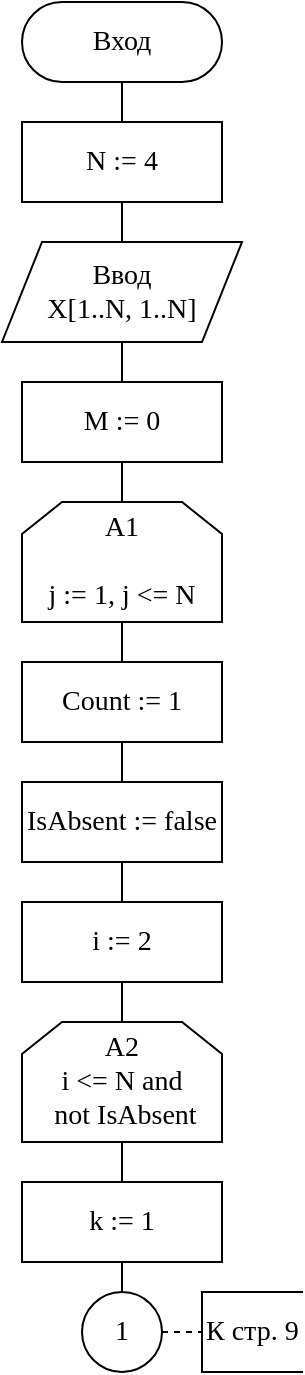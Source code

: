 <mxfile version="15.3.8" type="device" pages="5"><diagram id="9SsrRpcXaUB072jq1m1B" name="Page-1"><mxGraphModel dx="410" dy="237" grid="1" gridSize="10" guides="1" tooltips="1" connect="1" arrows="1" fold="1" page="1" pageScale="1" pageWidth="827" pageHeight="1169" math="0" shadow="0"><root><mxCell id="0"/><mxCell id="1" parent="0"/><mxCell id="AZWrIGFkrOzpW9tkhf2l-1" style="edgeStyle=orthogonalEdgeStyle;rounded=0;orthogonalLoop=1;jettySize=auto;html=1;exitX=0.5;exitY=1;exitDx=0;exitDy=0;entryX=0.5;entryY=0;entryDx=0;entryDy=0;endArrow=none;endFill=0;" parent="1" source="Hjnu74HkHDG336pWVNxj-1" target="fuxZCVzJclkSCPvNgr7O-2" edge="1"><mxGeometry relative="1" as="geometry"/></mxCell><mxCell id="Hjnu74HkHDG336pWVNxj-1" value="Вход" style="rounded=1;whiteSpace=wrap;html=1;arcSize=50;fontFamily=Times New Roman;fontSize=14;" parent="1" vertex="1"><mxGeometry x="200" width="100" height="40" as="geometry"/></mxCell><mxCell id="AZWrIGFkrOzpW9tkhf2l-3" style="edgeStyle=orthogonalEdgeStyle;rounded=0;orthogonalLoop=1;jettySize=auto;html=1;exitX=0.5;exitY=1;exitDx=0;exitDy=0;entryX=0.5;entryY=0;entryDx=0;entryDy=0;endArrow=none;endFill=0;" parent="1" source="Hjnu74HkHDG336pWVNxj-4" target="fuxZCVzJclkSCPvNgr7O-4" edge="1"><mxGeometry relative="1" as="geometry"/></mxCell><mxCell id="Hjnu74HkHDG336pWVNxj-4" value="Ввод&lt;br&gt;X[1..N, 1..N]" style="shape=parallelogram;perimeter=parallelogramPerimeter;whiteSpace=wrap;html=1;fixedSize=1;fontFamily=Times New Roman;fontSize=14;" parent="1" vertex="1"><mxGeometry x="190" y="120" width="120" height="50" as="geometry"/></mxCell><mxCell id="Hjnu74HkHDG336pWVNxj-12" value="1" style="ellipse;whiteSpace=wrap;html=1;aspect=fixed;fontFamily=Times New Roman;fontSize=14;" parent="1" vertex="1"><mxGeometry x="230" y="645" width="40" height="40" as="geometry"/></mxCell><mxCell id="WT_QXXUVc942P5u5t0Lp-2" value="К стр. 9" style="shape=partialRectangle;whiteSpace=wrap;html=1;bottom=1;right=1;left=1;top=0;fillColor=none;routingCenterX=-0.5;fontFamily=Times New Roman;fontSize=14;direction=north;flipH=1;align=left;" parent="1" vertex="1"><mxGeometry x="290" y="645" width="50" height="40" as="geometry"/></mxCell><mxCell id="0yQ07TqcPOfqlMuty0Rt-2" value="" style="endArrow=none;dashed=1;html=1;entryX=0.5;entryY=0;entryDx=0;entryDy=0;exitX=1;exitY=0.5;exitDx=0;exitDy=0;" parent="1" source="Hjnu74HkHDG336pWVNxj-12" target="WT_QXXUVc942P5u5t0Lp-2" edge="1"><mxGeometry width="50" height="50" relative="1" as="geometry"><mxPoint x="220" y="745" as="sourcePoint"/><mxPoint x="270" y="695" as="targetPoint"/></mxGeometry></mxCell><mxCell id="AZWrIGFkrOzpW9tkhf2l-2" style="edgeStyle=orthogonalEdgeStyle;rounded=0;orthogonalLoop=1;jettySize=auto;html=1;exitX=0.5;exitY=1;exitDx=0;exitDy=0;entryX=0.5;entryY=0;entryDx=0;entryDy=0;endArrow=none;endFill=0;" parent="1" source="fuxZCVzJclkSCPvNgr7O-2" target="Hjnu74HkHDG336pWVNxj-4" edge="1"><mxGeometry relative="1" as="geometry"/></mxCell><mxCell id="fuxZCVzJclkSCPvNgr7O-2" value="N := 4" style="rounded=0;whiteSpace=wrap;html=1;fontFamily=Times New Roman;fontSize=14;" parent="1" vertex="1"><mxGeometry x="200" y="60" width="100" height="40" as="geometry"/></mxCell><mxCell id="WIM9bydxw18iFJUf3tuF-3" style="edgeStyle=orthogonalEdgeStyle;rounded=0;orthogonalLoop=1;jettySize=auto;html=1;exitX=0.5;exitY=1;exitDx=0;exitDy=0;entryX=0.5;entryY=0;entryDx=0;entryDy=0;endArrow=none;endFill=0;" parent="1" source="fuxZCVzJclkSCPvNgr7O-4" target="fuxZCVzJclkSCPvNgr7O-5" edge="1"><mxGeometry relative="1" as="geometry"/></mxCell><mxCell id="fuxZCVzJclkSCPvNgr7O-4" value="A1&lt;br&gt;&lt;br&gt;j := 1, j &amp;lt;= N" style="shape=loopLimit;whiteSpace=wrap;html=1;fontFamily=Times New Roman;fontSize=14;" parent="1" vertex="1"><mxGeometry x="200" y="250" width="100" height="60" as="geometry"/></mxCell><mxCell id="WIM9bydxw18iFJUf3tuF-4" style="edgeStyle=orthogonalEdgeStyle;rounded=0;orthogonalLoop=1;jettySize=auto;html=1;exitX=0.5;exitY=1;exitDx=0;exitDy=0;entryX=0.5;entryY=0;entryDx=0;entryDy=0;endArrow=none;endFill=0;" parent="1" source="fuxZCVzJclkSCPvNgr7O-5" target="nw7ez5kJDQuwzeX12UiH-1" edge="1"><mxGeometry relative="1" as="geometry"/></mxCell><mxCell id="fuxZCVzJclkSCPvNgr7O-5" value="Count := 1" style="rounded=0;whiteSpace=wrap;html=1;fontFamily=Times New Roman;fontSize=14;" parent="1" vertex="1"><mxGeometry x="200" y="330" width="100" height="40" as="geometry"/></mxCell><mxCell id="8eZVc-9uq9kSPd85eO5P-3" style="edgeStyle=orthogonalEdgeStyle;rounded=0;orthogonalLoop=1;jettySize=auto;html=1;exitX=0.5;exitY=1;exitDx=0;exitDy=0;entryX=0.5;entryY=0;entryDx=0;entryDy=0;endArrow=none;endFill=0;" parent="1" source="8eZVc-9uq9kSPd85eO5P-1" target="Hjnu74HkHDG336pWVNxj-12" edge="1"><mxGeometry relative="1" as="geometry"/></mxCell><mxCell id="8eZVc-9uq9kSPd85eO5P-1" value="A2&lt;br&gt;i &amp;lt;= N and&lt;br&gt;&amp;nbsp;not IsAbsent" style="shape=loopLimit;whiteSpace=wrap;html=1;fontFamily=Times New Roman;fontSize=14;" parent="1" vertex="1"><mxGeometry x="200" y="510" width="100" height="60" as="geometry"/></mxCell><mxCell id="WIM9bydxw18iFJUf3tuF-5" style="edgeStyle=orthogonalEdgeStyle;rounded=0;orthogonalLoop=1;jettySize=auto;html=1;exitX=0.5;exitY=1;exitDx=0;exitDy=0;entryX=0.5;entryY=0;entryDx=0;entryDy=0;endArrow=none;endFill=0;" parent="1" source="nw7ez5kJDQuwzeX12UiH-1" target="nw7ez5kJDQuwzeX12UiH-2" edge="1"><mxGeometry relative="1" as="geometry"/></mxCell><mxCell id="nw7ez5kJDQuwzeX12UiH-1" value="IsAbsent := false" style="rounded=0;whiteSpace=wrap;html=1;fontFamily=Times New Roman;fontSize=14;" parent="1" vertex="1"><mxGeometry x="200" y="390" width="100" height="40" as="geometry"/></mxCell><mxCell id="WIM9bydxw18iFJUf3tuF-6" style="edgeStyle=orthogonalEdgeStyle;rounded=0;orthogonalLoop=1;jettySize=auto;html=1;exitX=0.5;exitY=1;exitDx=0;exitDy=0;entryX=0.5;entryY=0;entryDx=0;entryDy=0;endArrow=none;endFill=0;" parent="1" source="nw7ez5kJDQuwzeX12UiH-2" target="8eZVc-9uq9kSPd85eO5P-1" edge="1"><mxGeometry relative="1" as="geometry"/></mxCell><mxCell id="nw7ez5kJDQuwzeX12UiH-2" value="i := 2" style="rounded=0;whiteSpace=wrap;html=1;fontFamily=Times New Roman;fontSize=14;" parent="1" vertex="1"><mxGeometry x="200" y="450" width="100" height="40" as="geometry"/></mxCell><mxCell id="Ib51X6zIkB9PtekbpZq0-1" style="edgeStyle=orthogonalEdgeStyle;rounded=0;orthogonalLoop=1;jettySize=auto;html=1;exitX=0.5;exitY=1;exitDx=0;exitDy=0;fontFamily=Times New Roman;fontSize=14;endArrow=none;endFill=0;" parent="1" source="Ib51X6zIkB9PtekbpZq0-2" edge="1"><mxGeometry relative="1" as="geometry"><mxPoint x="250" y="640" as="targetPoint"/></mxGeometry></mxCell><mxCell id="Ib51X6zIkB9PtekbpZq0-2" value="k := 1" style="rounded=0;whiteSpace=wrap;html=1;fontFamily=Times New Roman;fontSize=14;" parent="1" vertex="1"><mxGeometry x="200" y="590" width="100" height="40" as="geometry"/></mxCell><mxCell id="cfSQrbnz2ReBn8bjkAfv-1" value="M := 0" style="rounded=0;whiteSpace=wrap;html=1;fontFamily=Times New Roman;fontSize=14;" parent="1" vertex="1"><mxGeometry x="200" y="190" width="100" height="40" as="geometry"/></mxCell></root></mxGraphModel></diagram><diagram id="LkWD8hR5D5dF1aDFVECO" name="Page-2"><mxGraphModel dx="488" dy="282" grid="1" gridSize="10" guides="1" tooltips="1" connect="1" arrows="1" fold="1" page="1" pageScale="1" pageWidth="827" pageHeight="1169" math="0" shadow="0"><root><mxCell id="Uk2d8JdbfgpXYqdvM9M_-0"/><mxCell id="Uk2d8JdbfgpXYqdvM9M_-1" parent="Uk2d8JdbfgpXYqdvM9M_-0"/><mxCell id="WbDBm18NIV_ZYroXgZ9_-2" style="edgeStyle=orthogonalEdgeStyle;rounded=0;orthogonalLoop=1;jettySize=auto;html=1;exitX=0.5;exitY=1;exitDx=0;exitDy=0;entryX=0.5;entryY=0;entryDx=0;entryDy=0;endArrow=none;endFill=0;" parent="Uk2d8JdbfgpXYqdvM9M_-1" source="N_Ol9WoEMLk8DJ9b3cG1-0" target="WbDBm18NIV_ZYroXgZ9_-0" edge="1"><mxGeometry relative="1" as="geometry"/></mxCell><mxCell id="N_Ol9WoEMLk8DJ9b3cG1-0" value="1" style="ellipse;whiteSpace=wrap;html=1;aspect=fixed;fontFamily=Times New Roman;fontSize=14;" parent="Uk2d8JdbfgpXYqdvM9M_-1" vertex="1"><mxGeometry x="200" y="20" width="40" height="40" as="geometry"/></mxCell><mxCell id="kmbGt17nju60Xb8hh_VN-19" style="edgeStyle=orthogonalEdgeStyle;rounded=0;orthogonalLoop=1;jettySize=auto;html=1;exitX=0.5;exitY=1;exitDx=0;exitDy=0;entryX=0.5;entryY=0;entryDx=0;entryDy=0;fontFamily=Times New Roman;fontSize=14;endArrow=none;endFill=0;" parent="Uk2d8JdbfgpXYqdvM9M_-1" target="kmbGt17nju60Xb8hh_VN-4" edge="1"><mxGeometry relative="1" as="geometry"><mxPoint x="220" y="120" as="sourcePoint"/></mxGeometry></mxCell><mxCell id="beaZbDQAvfXlnPTKpXjF-14" style="edgeStyle=orthogonalEdgeStyle;rounded=0;orthogonalLoop=1;jettySize=auto;html=1;exitX=0.5;exitY=1;exitDx=0;exitDy=0;entryX=0.5;entryY=0;entryDx=0;entryDy=0;endArrow=none;endFill=0;" parent="Uk2d8JdbfgpXYqdvM9M_-1" source="kmbGt17nju60Xb8hh_VN-4" target="beaZbDQAvfXlnPTKpXjF-2" edge="1"><mxGeometry relative="1" as="geometry"/></mxCell><mxCell id="kmbGt17nju60Xb8hh_VN-4" value="A3&lt;br&gt;&lt;br&gt;Условие" style="shape=loopLimit;whiteSpace=wrap;html=1;fontFamily=Times New Roman;fontSize=14;" parent="Uk2d8JdbfgpXYqdvM9M_-1" vertex="1"><mxGeometry x="170" y="140" width="100" height="60" as="geometry"/></mxCell><mxCell id="6-S9aIQHUN_iNWMSwl1Q-0" value="2" style="ellipse;whiteSpace=wrap;html=1;aspect=fixed;fontFamily=Times New Roman;fontSize=14;" parent="Uk2d8JdbfgpXYqdvM9M_-1" vertex="1"><mxGeometry x="200" y="690" width="40" height="40" as="geometry"/></mxCell><mxCell id="j-cOUnES7aXZy-JTgbku-1" value="К стр. 10" style="shape=partialRectangle;whiteSpace=wrap;html=1;bottom=1;right=1;left=1;top=0;fillColor=none;routingCenterX=-0.5;fontFamily=Times New Roman;fontSize=14;direction=north;flipH=1;align=left;" parent="Uk2d8JdbfgpXYqdvM9M_-1" vertex="1"><mxGeometry x="261" y="690" width="60" height="40" as="geometry"/></mxCell><mxCell id="fhr4VBbMP6NKYuyjJGA1-1" value="Из стр. 8" style="shape=partialRectangle;whiteSpace=wrap;html=1;bottom=1;right=1;left=1;top=0;fillColor=none;routingCenterX=-0.5;fontFamily=Times New Roman;fontSize=14;direction=south;flipH=1;align=right;" parent="Uk2d8JdbfgpXYqdvM9M_-1" vertex="1"><mxGeometry x="120" y="20" width="60" height="40" as="geometry"/></mxCell><mxCell id="IZDurp1VhikIVSygjRtI-0" value="" style="endArrow=none;dashed=1;html=1;entryX=0.5;entryY=0;entryDx=0;entryDy=0;exitX=1;exitY=0.5;exitDx=0;exitDy=0;" parent="Uk2d8JdbfgpXYqdvM9M_-1" edge="1"><mxGeometry width="50" height="50" relative="1" as="geometry"><mxPoint x="180" y="39.83" as="sourcePoint"/><mxPoint x="200" y="39.83" as="targetPoint"/></mxGeometry></mxCell><mxCell id="IZDurp1VhikIVSygjRtI-1" value="" style="endArrow=none;dashed=1;html=1;entryX=0.5;entryY=0;entryDx=0;entryDy=0;exitX=1;exitY=0.5;exitDx=0;exitDy=0;" parent="Uk2d8JdbfgpXYqdvM9M_-1" edge="1"><mxGeometry width="50" height="50" relative="1" as="geometry"><mxPoint x="240" y="709.83" as="sourcePoint"/><mxPoint x="260" y="709.83" as="targetPoint"/></mxGeometry></mxCell><mxCell id="beaZbDQAvfXlnPTKpXjF-0" style="edgeStyle=orthogonalEdgeStyle;rounded=0;orthogonalLoop=1;jettySize=auto;html=1;exitX=0.5;exitY=1;exitDx=0;exitDy=0;entryX=0.5;entryY=0;entryDx=0;entryDy=0;fontFamily=Times New Roman;fontSize=14;endArrow=none;endFill=0;" parent="Uk2d8JdbfgpXYqdvM9M_-1" source="beaZbDQAvfXlnPTKpXjF-2" target="beaZbDQAvfXlnPTKpXjF-4" edge="1"><mxGeometry relative="1" as="geometry"/></mxCell><mxCell id="beaZbDQAvfXlnPTKpXjF-1" style="edgeStyle=orthogonalEdgeStyle;rounded=0;orthogonalLoop=1;jettySize=auto;html=1;exitX=1;exitY=0.5;exitDx=0;exitDy=0;fontFamily=Times New Roman;fontSize=14;endArrow=open;endFill=0;" parent="Uk2d8JdbfgpXYqdvM9M_-1" source="beaZbDQAvfXlnPTKpXjF-2" edge="1"><mxGeometry relative="1" as="geometry"><mxPoint x="220" y="410" as="targetPoint"/><Array as="points"><mxPoint x="290" y="250"/><mxPoint x="290" y="410"/></Array></mxGeometry></mxCell><mxCell id="beaZbDQAvfXlnPTKpXjF-2" value="&lt;span style=&quot;text-align: right&quot;&gt;&amp;nbsp; &amp;nbsp;X[1,j] =&lt;br&gt;X[i,k]&lt;/span&gt;" style="rhombus;whiteSpace=wrap;html=1;fontFamily=Times New Roman;fontSize=14;" parent="Uk2d8JdbfgpXYqdvM9M_-1" vertex="1"><mxGeometry x="170" y="220" width="100" height="60" as="geometry"/></mxCell><mxCell id="beaZbDQAvfXlnPTKpXjF-3" style="edgeStyle=orthogonalEdgeStyle;rounded=0;orthogonalLoop=1;jettySize=auto;html=1;exitX=0.5;exitY=1;exitDx=0;exitDy=0;entryX=0.5;entryY=0;entryDx=0;entryDy=0;fontFamily=Times New Roman;fontSize=14;endArrow=none;endFill=0;" parent="Uk2d8JdbfgpXYqdvM9M_-1" source="beaZbDQAvfXlnPTKpXjF-4" target="beaZbDQAvfXlnPTKpXjF-6" edge="1"><mxGeometry relative="1" as="geometry"/></mxCell><mxCell id="beaZbDQAvfXlnPTKpXjF-4" value="IsFound&amp;nbsp;:= true" style="rounded=0;whiteSpace=wrap;html=1;fontFamily=Times New Roman;fontSize=14;" parent="Uk2d8JdbfgpXYqdvM9M_-1" vertex="1"><mxGeometry x="170" y="300" width="100" height="40" as="geometry"/></mxCell><mxCell id="beaZbDQAvfXlnPTKpXjF-5" style="edgeStyle=orthogonalEdgeStyle;rounded=0;orthogonalLoop=1;jettySize=auto;html=1;exitX=0.5;exitY=1;exitDx=0;exitDy=0;entryX=0.5;entryY=0;entryDx=0;entryDy=0;fontFamily=Times New Roman;fontSize=14;endArrow=none;endFill=0;" parent="Uk2d8JdbfgpXYqdvM9M_-1" source="beaZbDQAvfXlnPTKpXjF-6" target="beaZbDQAvfXlnPTKpXjF-8" edge="1"><mxGeometry relative="1" as="geometry"/></mxCell><mxCell id="beaZbDQAvfXlnPTKpXjF-6" value="Count := &lt;br&gt;Count + 1" style="rounded=0;whiteSpace=wrap;html=1;fontFamily=Times New Roman;fontSize=14;" parent="Uk2d8JdbfgpXYqdvM9M_-1" vertex="1"><mxGeometry x="170" y="360" width="100" height="40" as="geometry"/></mxCell><mxCell id="beaZbDQAvfXlnPTKpXjF-7" style="edgeStyle=orthogonalEdgeStyle;rounded=0;orthogonalLoop=1;jettySize=auto;html=1;exitX=0.5;exitY=1;exitDx=0;exitDy=0;entryX=0.5;entryY=0;entryDx=0;entryDy=0;fontFamily=Times New Roman;fontSize=14;endArrow=none;endFill=0;" parent="Uk2d8JdbfgpXYqdvM9M_-1" source="beaZbDQAvfXlnPTKpXjF-8" target="beaZbDQAvfXlnPTKpXjF-9" edge="1"><mxGeometry relative="1" as="geometry"/></mxCell><mxCell id="beaZbDQAvfXlnPTKpXjF-8" value="k := k + 1" style="rounded=0;whiteSpace=wrap;html=1;fontFamily=Times New Roman;fontSize=14;" parent="Uk2d8JdbfgpXYqdvM9M_-1" vertex="1"><mxGeometry x="170" y="420" width="100" height="40" as="geometry"/></mxCell><mxCell id="beaZbDQAvfXlnPTKpXjF-9" value="&lt;br&gt;&lt;br&gt;A3" style="shape=loopLimit;whiteSpace=wrap;html=1;fontFamily=Times New Roman;fontSize=14;flipV=1;" parent="Uk2d8JdbfgpXYqdvM9M_-1" vertex="1"><mxGeometry x="170" y="480" width="100" height="60" as="geometry"/></mxCell><mxCell id="beaZbDQAvfXlnPTKpXjF-10" value="Да" style="text;html=1;strokeColor=none;fillColor=none;align=center;verticalAlign=middle;whiteSpace=wrap;rounded=0;fontFamily=Times New Roman;fontSize=14;" parent="Uk2d8JdbfgpXYqdvM9M_-1" vertex="1"><mxGeometry x="210" y="278" width="40" height="20" as="geometry"/></mxCell><mxCell id="beaZbDQAvfXlnPTKpXjF-11" value="Нет" style="text;html=1;strokeColor=none;fillColor=none;align=center;verticalAlign=middle;whiteSpace=wrap;rounded=0;fontFamily=Times New Roman;fontSize=14;" parent="Uk2d8JdbfgpXYqdvM9M_-1" vertex="1"><mxGeometry x="261" y="231" width="40" height="20" as="geometry"/></mxCell><mxCell id="KVokMB647T_z_AZoA8WK-6" value="X[1,j] &amp;gt;= X[i,k]&lt;br&gt;and k &amp;lt;= N&lt;br&gt;and not IsFound" style="shape=partialRectangle;whiteSpace=wrap;html=1;bottom=1;right=1;left=1;top=0;fillColor=none;routingCenterX=-0.5;fontFamily=Times New Roman;fontSize=14;direction=south;flipH=1;align=right;" parent="Uk2d8JdbfgpXYqdvM9M_-1" vertex="1"><mxGeometry x="50" y="140" width="100" height="60" as="geometry"/></mxCell><mxCell id="KVokMB647T_z_AZoA8WK-7" value="" style="endArrow=none;dashed=1;html=1;entryX=0.5;entryY=0;entryDx=0;entryDy=0;exitX=1;exitY=0.5;exitDx=0;exitDy=0;" parent="Uk2d8JdbfgpXYqdvM9M_-1" edge="1"><mxGeometry width="50" height="50" relative="1" as="geometry"><mxPoint x="150" y="169.86" as="sourcePoint"/><mxPoint x="170" y="169.86" as="targetPoint"/></mxGeometry></mxCell><mxCell id="_n1QYlch6xy1l1ybmwsW-3" style="edgeStyle=orthogonalEdgeStyle;rounded=0;orthogonalLoop=1;jettySize=auto;html=1;entryX=0.5;entryY=0;entryDx=0;entryDy=0;endArrow=none;endFill=0;exitX=0.5;exitY=1;exitDx=0;exitDy=0;" parent="Uk2d8JdbfgpXYqdvM9M_-1" source="beaZbDQAvfXlnPTKpXjF-9" target="6-S9aIQHUN_iNWMSwl1Q-0" edge="1"><mxGeometry relative="1" as="geometry"><mxPoint x="220" y="670" as="sourcePoint"/></mxGeometry></mxCell><mxCell id="WbDBm18NIV_ZYroXgZ9_-1" style="edgeStyle=orthogonalEdgeStyle;rounded=0;orthogonalLoop=1;jettySize=auto;html=1;exitX=0.5;exitY=1;exitDx=0;exitDy=0;entryX=0.5;entryY=0;entryDx=0;entryDy=0;endArrow=none;endFill=0;" parent="Uk2d8JdbfgpXYqdvM9M_-1" source="WbDBm18NIV_ZYroXgZ9_-0" edge="1"><mxGeometry relative="1" as="geometry"><mxPoint x="220" y="140" as="targetPoint"/></mxGeometry></mxCell><mxCell id="WbDBm18NIV_ZYroXgZ9_-0" value="IsFound := false" style="rounded=0;whiteSpace=wrap;html=1;fontFamily=Times New Roman;fontSize=14;" parent="Uk2d8JdbfgpXYqdvM9M_-1" vertex="1"><mxGeometry x="170" y="80" width="100" height="40" as="geometry"/></mxCell><mxCell id="IlHXrXemulz4LlHe5GP9-0" value="IsAbsent = true" style="rounded=0;whiteSpace=wrap;html=1;fontFamily=Times New Roman;fontSize=14;" parent="Uk2d8JdbfgpXYqdvM9M_-1" vertex="1"><mxGeometry x="170" y="630" width="100" height="40" as="geometry"/></mxCell><mxCell id="IlHXrXemulz4LlHe5GP9-1" style="edgeStyle=orthogonalEdgeStyle;rounded=0;orthogonalLoop=1;jettySize=auto;html=1;exitX=0.5;exitY=1;exitDx=0;exitDy=0;endArrow=open;endFill=0;" parent="Uk2d8JdbfgpXYqdvM9M_-1" source="IlHXrXemulz4LlHe5GP9-4" edge="1"><mxGeometry relative="1" as="geometry"><mxPoint x="219.889" y="610.056" as="targetPoint"/></mxGeometry></mxCell><mxCell id="IlHXrXemulz4LlHe5GP9-2" style="edgeStyle=orthogonalEdgeStyle;rounded=0;orthogonalLoop=1;jettySize=auto;html=1;exitX=1;exitY=0.5;exitDx=0;exitDy=0;endArrow=open;endFill=0;" parent="Uk2d8JdbfgpXYqdvM9M_-1" source="IlHXrXemulz4LlHe5GP9-4" edge="1"><mxGeometry relative="1" as="geometry"><mxPoint x="220" y="680" as="targetPoint"/><Array as="points"><mxPoint x="290" y="585"/><mxPoint x="290" y="680"/></Array></mxGeometry></mxCell><mxCell id="IlHXrXemulz4LlHe5GP9-3" style="edgeStyle=orthogonalEdgeStyle;rounded=0;orthogonalLoop=1;jettySize=auto;html=1;exitX=0.5;exitY=1;exitDx=0;exitDy=0;entryX=0.5;entryY=0;entryDx=0;entryDy=0;endArrow=none;endFill=0;" parent="Uk2d8JdbfgpXYqdvM9M_-1" source="IlHXrXemulz4LlHe5GP9-4" target="IlHXrXemulz4LlHe5GP9-0" edge="1"><mxGeometry relative="1" as="geometry"/></mxCell><mxCell id="IlHXrXemulz4LlHe5GP9-4" value="&amp;nbsp;IsFound &lt;br&gt;= false" style="rhombus;whiteSpace=wrap;html=1;fontFamily=Times New Roman;fontSize=14;" parent="Uk2d8JdbfgpXYqdvM9M_-1" vertex="1"><mxGeometry x="170" y="560" width="100" height="50" as="geometry"/></mxCell><mxCell id="IlHXrXemulz4LlHe5GP9-5" value="Да" style="text;html=1;strokeColor=none;fillColor=none;align=center;verticalAlign=middle;whiteSpace=wrap;rounded=0;fontFamily=Times New Roman;fontSize=14;" parent="Uk2d8JdbfgpXYqdvM9M_-1" vertex="1"><mxGeometry x="211" y="605" width="40" height="20" as="geometry"/></mxCell><mxCell id="IlHXrXemulz4LlHe5GP9-6" value="Нет" style="text;html=1;strokeColor=none;fillColor=none;align=center;verticalAlign=middle;whiteSpace=wrap;rounded=0;fontFamily=Times New Roman;fontSize=14;" parent="Uk2d8JdbfgpXYqdvM9M_-1" vertex="1"><mxGeometry x="261" y="567" width="40" height="20" as="geometry"/></mxCell></root></mxGraphModel></diagram><diagram id="GUhndnnIn2Q2340MMmI9" name="Page-3"><mxGraphModel dx="341" dy="197" grid="1" gridSize="10" guides="1" tooltips="1" connect="1" arrows="1" fold="1" page="1" pageScale="1" pageWidth="827" pageHeight="1169" math="0" shadow="0"><root><mxCell id="VXlybU_APK8OPAH9FE8g-0"/><mxCell id="VXlybU_APK8OPAH9FE8g-1" parent="VXlybU_APK8OPAH9FE8g-0"/><mxCell id="KV1HRF0-tCXpqajhYP9V-3" style="edgeStyle=orthogonalEdgeStyle;rounded=0;orthogonalLoop=1;jettySize=auto;html=1;exitX=0.5;exitY=1;exitDx=0;exitDy=0;entryX=0.5;entryY=0;entryDx=0;entryDy=0;endArrow=none;endFill=0;" parent="VXlybU_APK8OPAH9FE8g-1" source="hzWCWpPHzQCzNyWEodE0-0" edge="1"><mxGeometry relative="1" as="geometry"><mxPoint x="220" y="120" as="targetPoint"/></mxGeometry></mxCell><mxCell id="i4pqjo0iSpm8tiFNxgMh-0" value="" style="edgeStyle=orthogonalEdgeStyle;rounded=0;orthogonalLoop=1;jettySize=auto;html=1;endArrow=none;endFill=0;" edge="1" parent="VXlybU_APK8OPAH9FE8g-1" source="hzWCWpPHzQCzNyWEodE0-0" target="cHuQAHmy9ez4GYq0RwH_-6"><mxGeometry relative="1" as="geometry"/></mxCell><mxCell id="hzWCWpPHzQCzNyWEodE0-0" value="2" style="ellipse;whiteSpace=wrap;html=1;aspect=fixed;fontFamily=Times New Roman;fontSize=14;" parent="VXlybU_APK8OPAH9FE8g-1" vertex="1"><mxGeometry x="200" y="60" width="40" height="40" as="geometry"/></mxCell><mxCell id="hTL2Gm8Jp_A3G6Yiv_sT-8" style="edgeStyle=orthogonalEdgeStyle;rounded=0;orthogonalLoop=1;jettySize=auto;html=1;exitX=0.5;exitY=1;exitDx=0;exitDy=0;entryX=0.5;entryY=0;entryDx=0;entryDy=0;fontFamily=Times New Roman;fontSize=14;endArrow=none;endFill=0;" parent="VXlybU_APK8OPAH9FE8g-1" source="hzWCWpPHzQCzNyWEodE0-6" target="hzWCWpPHzQCzNyWEodE0-7" edge="1"><mxGeometry relative="1" as="geometry"/></mxCell><mxCell id="hTL2Gm8Jp_A3G6Yiv_sT-14" style="edgeStyle=orthogonalEdgeStyle;rounded=0;orthogonalLoop=1;jettySize=auto;html=1;exitX=1;exitY=0.5;exitDx=0;exitDy=0;fontFamily=Times New Roman;fontSize=14;endArrow=open;endFill=0;" parent="VXlybU_APK8OPAH9FE8g-1" source="hzWCWpPHzQCzNyWEodE0-6" edge="1"><mxGeometry relative="1" as="geometry"><mxPoint x="220" y="450" as="targetPoint"/><Array as="points"><mxPoint x="290" y="290"/><mxPoint x="290" y="450"/></Array></mxGeometry></mxCell><mxCell id="hzWCWpPHzQCzNyWEodE0-6" value="Count = N" style="rhombus;whiteSpace=wrap;html=1;fontFamily=Times New Roman;fontSize=14;" parent="VXlybU_APK8OPAH9FE8g-1" vertex="1"><mxGeometry x="170" y="260" width="100" height="60" as="geometry"/></mxCell><mxCell id="hTL2Gm8Jp_A3G6Yiv_sT-9" style="edgeStyle=orthogonalEdgeStyle;rounded=0;orthogonalLoop=1;jettySize=auto;html=1;exitX=0.5;exitY=1;exitDx=0;exitDy=0;entryX=0.5;entryY=0;entryDx=0;entryDy=0;fontFamily=Times New Roman;fontSize=14;endArrow=none;endFill=0;" parent="VXlybU_APK8OPAH9FE8g-1" source="hzWCWpPHzQCzNyWEodE0-7" target="hzWCWpPHzQCzNyWEodE0-8" edge="1"><mxGeometry relative="1" as="geometry"/></mxCell><mxCell id="hzWCWpPHzQCzNyWEodE0-7" value="M := M + 1" style="rounded=0;whiteSpace=wrap;html=1;fontFamily=Times New Roman;fontSize=14;" parent="VXlybU_APK8OPAH9FE8g-1" vertex="1"><mxGeometry x="170" y="340" width="100" height="40" as="geometry"/></mxCell><mxCell id="hTL2Gm8Jp_A3G6Yiv_sT-10" style="edgeStyle=orthogonalEdgeStyle;rounded=0;orthogonalLoop=1;jettySize=auto;html=1;exitX=0.5;exitY=1;exitDx=0;exitDy=0;entryX=0.5;entryY=0;entryDx=0;entryDy=0;fontFamily=Times New Roman;fontSize=14;endArrow=none;endFill=0;" parent="VXlybU_APK8OPAH9FE8g-1" source="hzWCWpPHzQCzNyWEodE0-8" target="hzWCWpPHzQCzNyWEodE0-9" edge="1"><mxGeometry relative="1" as="geometry"/></mxCell><mxCell id="hzWCWpPHzQCzNyWEodE0-8" value="Num[M] := X[1,j]" style="rounded=0;whiteSpace=wrap;html=1;fontFamily=Times New Roman;fontSize=14;" parent="VXlybU_APK8OPAH9FE8g-1" vertex="1"><mxGeometry x="170" y="400" width="100" height="40" as="geometry"/></mxCell><mxCell id="CSbAwWCixm6SWJuXH9p3-39" style="edgeStyle=orthogonalEdgeStyle;rounded=0;orthogonalLoop=1;jettySize=auto;html=1;exitX=0.5;exitY=1;exitDx=0;exitDy=0;entryX=0.5;entryY=0;entryDx=0;entryDy=0;endArrow=none;endFill=0;" parent="VXlybU_APK8OPAH9FE8g-1" source="hzWCWpPHzQCzNyWEodE0-9" target="CSbAwWCixm6SWJuXH9p3-22" edge="1"><mxGeometry relative="1" as="geometry"/></mxCell><mxCell id="hzWCWpPHzQCzNyWEodE0-9" value="j := j + 1&lt;br&gt;&lt;br&gt;A1" style="shape=loopLimit;whiteSpace=wrap;html=1;fontFamily=Times New Roman;fontSize=14;flipV=1;" parent="VXlybU_APK8OPAH9FE8g-1" vertex="1"><mxGeometry x="170" y="460" width="100" height="60" as="geometry"/></mxCell><mxCell id="hTL2Gm8Jp_A3G6Yiv_sT-17" value="Да" style="text;html=1;strokeColor=none;fillColor=none;align=center;verticalAlign=middle;whiteSpace=wrap;rounded=0;fontFamily=Times New Roman;fontSize=14;" parent="VXlybU_APK8OPAH9FE8g-1" vertex="1"><mxGeometry x="210" y="316" width="40" height="20" as="geometry"/></mxCell><mxCell id="hTL2Gm8Jp_A3G6Yiv_sT-18" value="Нет" style="text;html=1;strokeColor=none;fillColor=none;align=center;verticalAlign=middle;whiteSpace=wrap;rounded=0;fontFamily=Times New Roman;fontSize=14;" parent="VXlybU_APK8OPAH9FE8g-1" vertex="1"><mxGeometry x="260" y="273" width="40" height="20" as="geometry"/></mxCell><mxCell id="Q_4Md_MF_Y4tgc0NaJf8-1" value="Из стр. 9" style="shape=partialRectangle;whiteSpace=wrap;html=1;bottom=1;right=1;left=1;top=0;fillColor=none;routingCenterX=-0.5;fontFamily=Times New Roman;fontSize=14;direction=south;flipH=1;align=right;" parent="VXlybU_APK8OPAH9FE8g-1" vertex="1"><mxGeometry x="120" y="60" width="60" height="40" as="geometry"/></mxCell><mxCell id="_m0NxNjVhMnfYB_00nj1-1" value="" style="endArrow=none;dashed=1;html=1;entryX=0.5;entryY=0;entryDx=0;entryDy=0;exitX=1;exitY=0.5;exitDx=0;exitDy=0;" parent="VXlybU_APK8OPAH9FE8g-1" edge="1"><mxGeometry width="50" height="50" relative="1" as="geometry"><mxPoint x="180" y="79.93" as="sourcePoint"/><mxPoint x="200" y="79.93" as="targetPoint"/></mxGeometry></mxCell><mxCell id="CSbAwWCixm6SWJuXH9p3-20" style="edgeStyle=orthogonalEdgeStyle;rounded=0;orthogonalLoop=1;jettySize=auto;html=1;exitX=0.5;exitY=1;exitDx=0;exitDy=0;entryX=0.5;entryY=0;entryDx=0;entryDy=0;fontFamily=Times New Roman;fontSize=14;endArrow=none;endFill=0;" parent="VXlybU_APK8OPAH9FE8g-1" source="CSbAwWCixm6SWJuXH9p3-22" edge="1"><mxGeometry relative="1" as="geometry"><mxPoint x="220" y="620" as="targetPoint"/></mxGeometry></mxCell><mxCell id="VaZa8m1AY7KRIAv8ieqX-6" style="edgeStyle=orthogonalEdgeStyle;rounded=0;orthogonalLoop=1;jettySize=auto;html=1;exitX=1;exitY=0.5;exitDx=0;exitDy=0;entryX=0;entryY=0.5;entryDx=0;entryDy=0;endArrow=open;endFill=0;" parent="VXlybU_APK8OPAH9FE8g-1" source="CSbAwWCixm6SWJuXH9p3-22" target="VaZa8m1AY7KRIAv8ieqX-3" edge="1"><mxGeometry relative="1" as="geometry"/></mxCell><mxCell id="CSbAwWCixm6SWJuXH9p3-22" value="M &amp;gt; 0" style="rhombus;whiteSpace=wrap;html=1;fontFamily=Times New Roman;fontSize=14;" parent="VXlybU_APK8OPAH9FE8g-1" vertex="1"><mxGeometry x="170" y="540" width="100" height="60" as="geometry"/></mxCell><mxCell id="CSbAwWCixm6SWJuXH9p3-35" value="Да" style="text;html=1;strokeColor=none;fillColor=none;align=center;verticalAlign=middle;whiteSpace=wrap;rounded=0;fontFamily=Times New Roman;fontSize=14;" parent="VXlybU_APK8OPAH9FE8g-1" vertex="1"><mxGeometry x="210" y="596" width="40" height="20" as="geometry"/></mxCell><mxCell id="CSbAwWCixm6SWJuXH9p3-36" value="Нет" style="text;html=1;strokeColor=none;fillColor=none;align=center;verticalAlign=middle;whiteSpace=wrap;rounded=0;fontFamily=Times New Roman;fontSize=14;" parent="VXlybU_APK8OPAH9FE8g-1" vertex="1"><mxGeometry x="262" y="552" width="40" height="20" as="geometry"/></mxCell><mxCell id="cHuQAHmy9ez4GYq0RwH_-1" style="edgeStyle=orthogonalEdgeStyle;rounded=0;orthogonalLoop=1;jettySize=auto;html=1;exitX=0.5;exitY=1;exitDx=0;exitDy=0;entryX=0.5;entryY=0;entryDx=0;entryDy=0;endArrow=none;endFill=0;" parent="VXlybU_APK8OPAH9FE8g-1" target="cHuQAHmy9ez4GYq0RwH_-0" edge="1"><mxGeometry relative="1" as="geometry"><mxPoint x="220" y="100" as="sourcePoint"/></mxGeometry></mxCell><mxCell id="cHuQAHmy9ez4GYq0RwH_-7" style="edgeStyle=orthogonalEdgeStyle;rounded=0;orthogonalLoop=1;jettySize=auto;html=1;exitX=0.5;exitY=1;exitDx=0;exitDy=0;entryX=0.5;entryY=0;entryDx=0;entryDy=0;endArrow=none;endFill=0;" parent="VXlybU_APK8OPAH9FE8g-1" source="cHuQAHmy9ez4GYq0RwH_-0" target="hzWCWpPHzQCzNyWEodE0-6" edge="1"><mxGeometry relative="1" as="geometry"/></mxCell><mxCell id="cHuQAHmy9ez4GYq0RwH_-0" value="&lt;br&gt;&lt;br&gt;A2" style="shape=loopLimit;whiteSpace=wrap;html=1;fontFamily=Times New Roman;fontSize=14;flipV=1;" parent="VXlybU_APK8OPAH9FE8g-1" vertex="1"><mxGeometry x="170" y="180" width="100" height="60" as="geometry"/></mxCell><mxCell id="cHuQAHmy9ez4GYq0RwH_-6" value="i := i + 1" style="rounded=0;whiteSpace=wrap;html=1;fontFamily=Times New Roman;fontSize=14;" parent="VXlybU_APK8OPAH9FE8g-1" vertex="1"><mxGeometry x="170" y="120" width="100" height="40" as="geometry"/></mxCell><mxCell id="i4pqjo0iSpm8tiFNxgMh-1" value="" style="edgeStyle=orthogonalEdgeStyle;rounded=0;orthogonalLoop=1;jettySize=auto;html=1;endArrow=none;endFill=0;" edge="1" parent="VXlybU_APK8OPAH9FE8g-1" source="VaZa8m1AY7KRIAv8ieqX-0" target="TpidAr0zlSAc54WlGQh6-2"><mxGeometry relative="1" as="geometry"/></mxCell><mxCell id="VaZa8m1AY7KRIAv8ieqX-0" value="4" style="ellipse;whiteSpace=wrap;html=1;aspect=fixed;fontFamily=Times New Roman;fontSize=14;" parent="VXlybU_APK8OPAH9FE8g-1" vertex="1"><mxGeometry x="200" y="770" width="40" height="40" as="geometry"/></mxCell><mxCell id="VaZa8m1AY7KRIAv8ieqX-1" value="К стр. 11" style="shape=partialRectangle;whiteSpace=wrap;html=1;bottom=1;right=1;left=1;top=0;fillColor=none;routingCenterX=-0.5;fontFamily=Times New Roman;fontSize=14;direction=north;flipH=1;align=left;" parent="VXlybU_APK8OPAH9FE8g-1" vertex="1"><mxGeometry x="260" y="770" width="60" height="40" as="geometry"/></mxCell><mxCell id="VaZa8m1AY7KRIAv8ieqX-2" value="" style="endArrow=none;dashed=1;html=1;entryX=0.5;entryY=0;entryDx=0;entryDy=0;exitX=1;exitY=0.5;exitDx=0;exitDy=0;" parent="VXlybU_APK8OPAH9FE8g-1" edge="1"><mxGeometry width="50" height="50" relative="1" as="geometry"><mxPoint x="240" y="789.83" as="sourcePoint"/><mxPoint x="260" y="789.83" as="targetPoint"/></mxGeometry></mxCell><mxCell id="VaZa8m1AY7KRIAv8ieqX-3" value="3" style="ellipse;whiteSpace=wrap;html=1;aspect=fixed;fontFamily=Times New Roman;fontSize=14;" parent="VXlybU_APK8OPAH9FE8g-1" vertex="1"><mxGeometry x="310" y="550" width="40" height="40" as="geometry"/></mxCell><mxCell id="VaZa8m1AY7KRIAv8ieqX-4" value="К стр. 11" style="shape=partialRectangle;whiteSpace=wrap;html=1;bottom=1;right=1;left=1;top=0;fillColor=none;routingCenterX=-0.5;fontFamily=Times New Roman;fontSize=14;direction=north;flipH=1;align=left;" parent="VXlybU_APK8OPAH9FE8g-1" vertex="1"><mxGeometry x="370" y="550" width="60" height="40" as="geometry"/></mxCell><mxCell id="VaZa8m1AY7KRIAv8ieqX-5" value="" style="endArrow=none;dashed=1;html=1;entryX=0.5;entryY=0;entryDx=0;entryDy=0;exitX=1;exitY=0.5;exitDx=0;exitDy=0;" parent="VXlybU_APK8OPAH9FE8g-1" edge="1"><mxGeometry width="50" height="50" relative="1" as="geometry"><mxPoint x="350" y="569.83" as="sourcePoint"/><mxPoint x="370" y="569.83" as="targetPoint"/></mxGeometry></mxCell><mxCell id="TpidAr0zlSAc54WlGQh6-3" style="edgeStyle=orthogonalEdgeStyle;rounded=0;orthogonalLoop=1;jettySize=auto;html=1;exitX=0.5;exitY=1;exitDx=0;exitDy=0;entryX=0.5;entryY=0;entryDx=0;entryDy=0;endArrow=none;endFill=0;" parent="VXlybU_APK8OPAH9FE8g-1" source="TpidAr0zlSAc54WlGQh6-0" target="VaZa8m1AY7KRIAv8ieqX-0" edge="1"><mxGeometry relative="1" as="geometry"/></mxCell><mxCell id="TpidAr0zlSAc54WlGQh6-0" value="A4&lt;br&gt;&lt;br&gt;i := 2, i &amp;lt;= M" style="shape=loopLimit;whiteSpace=wrap;html=1;fontFamily=Times New Roman;fontSize=14;" parent="VXlybU_APK8OPAH9FE8g-1" vertex="1"><mxGeometry x="170" y="690" width="100" height="60" as="geometry"/></mxCell><mxCell id="TpidAr0zlSAc54WlGQh6-1" style="edgeStyle=orthogonalEdgeStyle;rounded=0;orthogonalLoop=1;jettySize=auto;html=1;exitX=0.5;exitY=1;exitDx=0;exitDy=0;entryX=0.5;entryY=0;entryDx=0;entryDy=0;endArrow=none;endFill=0;" parent="VXlybU_APK8OPAH9FE8g-1" source="TpidAr0zlSAc54WlGQh6-2" target="TpidAr0zlSAc54WlGQh6-0" edge="1"><mxGeometry relative="1" as="geometry"/></mxCell><mxCell id="TpidAr0zlSAc54WlGQh6-2" value="Вывод Num[1]" style="shape=parallelogram;perimeter=parallelogramPerimeter;whiteSpace=wrap;html=1;fixedSize=1;fontFamily=Times New Roman;fontSize=14;" parent="VXlybU_APK8OPAH9FE8g-1" vertex="1"><mxGeometry x="160" y="620" width="120" height="50" as="geometry"/></mxCell></root></mxGraphModel></diagram><diagram id="ZlN8mo-2gEpKsnwBXBII" name="Page-4"><mxGraphModel dx="410" dy="237" grid="1" gridSize="10" guides="1" tooltips="1" connect="1" arrows="1" fold="1" page="1" pageScale="1" pageWidth="827" pageHeight="1169" math="0" shadow="0"><root><mxCell id="aiHPeBHROOx8WIL2YalN-0"/><mxCell id="aiHPeBHROOx8WIL2YalN-1" parent="aiHPeBHROOx8WIL2YalN-0"/><mxCell id="x0Y3v3oTJawOfFuuBo27-2" style="edgeStyle=orthogonalEdgeStyle;rounded=0;orthogonalLoop=1;jettySize=auto;html=1;exitX=0.5;exitY=1;exitDx=0;exitDy=0;entryX=0.5;entryY=0;entryDx=0;entryDy=0;endArrow=none;endFill=0;" parent="aiHPeBHROOx8WIL2YalN-1" source="PUJ-A5uABH5JH156ccHx-0" edge="1"><mxGeometry relative="1" as="geometry"><mxPoint x="220" y="110" as="targetPoint"/></mxGeometry></mxCell><mxCell id="PUJ-A5uABH5JH156ccHx-0" value="4" style="ellipse;whiteSpace=wrap;html=1;aspect=fixed;fontFamily=Times New Roman;fontSize=14;" parent="aiHPeBHROOx8WIL2YalN-1" vertex="1"><mxGeometry x="200" y="50" width="40" height="40" as="geometry"/></mxCell><mxCell id="y_lQXhCzDqoVlnu_fGSv-1" value="Из стр. 10" style="shape=partialRectangle;whiteSpace=wrap;html=1;bottom=1;right=1;left=1;top=0;fillColor=none;routingCenterX=-0.5;fontFamily=Times New Roman;fontSize=14;direction=south;flipH=1;align=right;" parent="aiHPeBHROOx8WIL2YalN-1" vertex="1"><mxGeometry x="110" y="50" width="70" height="40" as="geometry"/></mxCell><mxCell id="0X1KlCRxVhuBUJomNBx7-0" value="" style="endArrow=none;dashed=1;html=1;entryX=0.5;entryY=0;entryDx=0;entryDy=0;exitX=1;exitY=0.5;exitDx=0;exitDy=0;" parent="aiHPeBHROOx8WIL2YalN-1" edge="1"><mxGeometry width="50" height="50" relative="1" as="geometry"><mxPoint x="180" y="69.93" as="sourcePoint"/><mxPoint x="200" y="69.93" as="targetPoint"/></mxGeometry></mxCell><mxCell id="dnwIIvkygNTzVlt7TvoY-0" style="edgeStyle=orthogonalEdgeStyle;rounded=0;orthogonalLoop=1;jettySize=auto;html=1;exitX=0.5;exitY=1;exitDx=0;exitDy=0;entryX=0.5;entryY=0;entryDx=0;entryDy=0;fontFamily=Times New Roman;fontSize=14;endArrow=none;endFill=0;" parent="aiHPeBHROOx8WIL2YalN-1" target="dnwIIvkygNTzVlt7TvoY-4" edge="1"><mxGeometry relative="1" as="geometry"><mxPoint x="220" y="90" as="sourcePoint"/></mxGeometry></mxCell><mxCell id="dnwIIvkygNTzVlt7TvoY-2" style="edgeStyle=orthogonalEdgeStyle;rounded=0;orthogonalLoop=1;jettySize=auto;html=1;exitX=0.5;exitY=1;exitDx=0;exitDy=0;entryX=0.5;entryY=0;entryDx=0;entryDy=0;fontFamily=Times New Roman;fontSize=14;endArrow=none;endFill=0;" parent="aiHPeBHROOx8WIL2YalN-1" source="dnwIIvkygNTzVlt7TvoY-4" target="dnwIIvkygNTzVlt7TvoY-6" edge="1"><mxGeometry relative="1" as="geometry"/></mxCell><mxCell id="dnwIIvkygNTzVlt7TvoY-3" style="edgeStyle=orthogonalEdgeStyle;rounded=0;orthogonalLoop=1;jettySize=auto;html=1;exitX=1;exitY=0.5;exitDx=0;exitDy=0;fontFamily=Times New Roman;fontSize=14;endArrow=open;endFill=0;" parent="aiHPeBHROOx8WIL2YalN-1" source="dnwIIvkygNTzVlt7TvoY-4" edge="1"><mxGeometry relative="1" as="geometry"><mxPoint x="220" y="250" as="targetPoint"/><Array as="points"><mxPoint x="290" y="140"/><mxPoint x="290" y="250"/></Array></mxGeometry></mxCell><mxCell id="dnwIIvkygNTzVlt7TvoY-4" value="Num[i]&amp;lt;&amp;gt; Num[i-1]" style="rhombus;whiteSpace=wrap;html=1;fontFamily=Times New Roman;fontSize=14;" parent="aiHPeBHROOx8WIL2YalN-1" vertex="1"><mxGeometry x="170" y="110" width="100" height="60" as="geometry"/></mxCell><mxCell id="dnwIIvkygNTzVlt7TvoY-5" style="edgeStyle=orthogonalEdgeStyle;rounded=0;orthogonalLoop=1;jettySize=auto;html=1;exitX=0.5;exitY=1;exitDx=0;exitDy=0;entryX=0.5;entryY=0;entryDx=0;entryDy=0;fontFamily=Times New Roman;fontSize=14;endArrow=none;endFill=0;" parent="aiHPeBHROOx8WIL2YalN-1" source="dnwIIvkygNTzVlt7TvoY-6" target="dnwIIvkygNTzVlt7TvoY-7" edge="1"><mxGeometry relative="1" as="geometry"/></mxCell><mxCell id="dnwIIvkygNTzVlt7TvoY-6" value="Вывод Num[i]" style="shape=parallelogram;perimeter=parallelogramPerimeter;whiteSpace=wrap;html=1;fixedSize=1;fontFamily=Times New Roman;fontSize=14;" parent="aiHPeBHROOx8WIL2YalN-1" vertex="1"><mxGeometry x="160" y="190" width="120" height="50" as="geometry"/></mxCell><mxCell id="dnwIIvkygNTzVlt7TvoY-11" style="edgeStyle=orthogonalEdgeStyle;rounded=0;orthogonalLoop=1;jettySize=auto;html=1;exitX=0.5;exitY=1;exitDx=0;exitDy=0;entryX=0.5;entryY=0;entryDx=0;entryDy=0;endArrow=none;endFill=0;" parent="aiHPeBHROOx8WIL2YalN-1" source="dnwIIvkygNTzVlt7TvoY-7" target="dnwIIvkygNTzVlt7TvoY-10" edge="1"><mxGeometry relative="1" as="geometry"/></mxCell><mxCell id="dnwIIvkygNTzVlt7TvoY-7" value="i := i + 1&lt;br&gt;&lt;br&gt;A4" style="shape=loopLimit;whiteSpace=wrap;html=1;fontFamily=Times New Roman;fontSize=14;flipV=1;" parent="aiHPeBHROOx8WIL2YalN-1" vertex="1"><mxGeometry x="170" y="260" width="100" height="60" as="geometry"/></mxCell><mxCell id="dnwIIvkygNTzVlt7TvoY-8" value="Да" style="text;html=1;strokeColor=none;fillColor=none;align=center;verticalAlign=middle;whiteSpace=wrap;rounded=0;fontFamily=Times New Roman;fontSize=14;" parent="aiHPeBHROOx8WIL2YalN-1" vertex="1"><mxGeometry x="210" y="170" width="40" height="20" as="geometry"/></mxCell><mxCell id="dnwIIvkygNTzVlt7TvoY-9" value="Нет" style="text;html=1;strokeColor=none;fillColor=none;align=center;verticalAlign=middle;whiteSpace=wrap;rounded=0;fontFamily=Times New Roman;fontSize=14;" parent="aiHPeBHROOx8WIL2YalN-1" vertex="1"><mxGeometry x="260" y="120" width="40" height="20" as="geometry"/></mxCell><mxCell id="dnwIIvkygNTzVlt7TvoY-10" value="&lt;font face=&quot;Times New Roman&quot; style=&quot;font-size: 14px&quot;&gt;Выход&lt;/font&gt;" style="rounded=1;whiteSpace=wrap;html=1;arcSize=50;" parent="aiHPeBHROOx8WIL2YalN-1" vertex="1"><mxGeometry x="170" y="340" width="100" height="40" as="geometry"/></mxCell><mxCell id="K9DHDVj7ui-xJXkU6cYj-3" style="edgeStyle=orthogonalEdgeStyle;rounded=0;orthogonalLoop=1;jettySize=auto;html=1;exitX=1;exitY=0.5;exitDx=0;exitDy=0;endArrow=open;endFill=0;" parent="aiHPeBHROOx8WIL2YalN-1" source="K9DHDVj7ui-xJXkU6cYj-0" edge="1"><mxGeometry relative="1" as="geometry"><mxPoint x="220" y="330" as="targetPoint"/></mxGeometry></mxCell><mxCell id="K9DHDVj7ui-xJXkU6cYj-0" value="3" style="ellipse;whiteSpace=wrap;html=1;aspect=fixed;fontFamily=Times New Roman;fontSize=14;" parent="aiHPeBHROOx8WIL2YalN-1" vertex="1"><mxGeometry x="120" y="310" width="40" height="40" as="geometry"/></mxCell><mxCell id="K9DHDVj7ui-xJXkU6cYj-1" value="Из стр. 10" style="shape=partialRectangle;whiteSpace=wrap;html=1;bottom=1;right=1;left=1;top=0;fillColor=none;routingCenterX=-0.5;fontFamily=Times New Roman;fontSize=14;direction=south;flipH=1;align=right;" parent="aiHPeBHROOx8WIL2YalN-1" vertex="1"><mxGeometry x="30" y="310" width="70" height="40" as="geometry"/></mxCell><mxCell id="K9DHDVj7ui-xJXkU6cYj-2" value="" style="endArrow=none;dashed=1;html=1;entryX=0.5;entryY=0;entryDx=0;entryDy=0;exitX=1;exitY=0.5;exitDx=0;exitDy=0;" parent="aiHPeBHROOx8WIL2YalN-1" edge="1"><mxGeometry width="50" height="50" relative="1" as="geometry"><mxPoint x="100" y="329.8" as="sourcePoint"/><mxPoint x="120" y="329.8" as="targetPoint"/></mxGeometry></mxCell></root></mxGraphModel></diagram><diagram id="qF1qrWJi1peDtDDz7tbT" name="Page-5"><mxGraphModel dx="1024" dy="592" grid="1" gridSize="10" guides="1" tooltips="1" connect="1" arrows="1" fold="1" page="1" pageScale="1" pageWidth="827" pageHeight="1169" math="0" shadow="0"><root><mxCell id="6D8HezY6fLOjauQOcEpy-0"/><mxCell id="6D8HezY6fLOjauQOcEpy-1" parent="6D8HezY6fLOjauQOcEpy-0"/><mxCell id="Hpi9Szcb7jCE1gBJVq-a-0" value="&lt;font face=&quot;Times New Roman&quot; style=&quot;font-size: 14px&quot;&gt;Вход&lt;/font&gt;" style="rounded=1;whiteSpace=wrap;html=1;arcSize=50;" parent="6D8HezY6fLOjauQOcEpy-1" vertex="1"><mxGeometry x="270" y="40" width="100" height="40" as="geometry"/></mxCell><mxCell id="Hpi9Szcb7jCE1gBJVq-a-1" value="Ввод &lt;br&gt;X[1..N,1..N]" style="shape=parallelogram;perimeter=parallelogramPerimeter;whiteSpace=wrap;html=1;fixedSize=1;align=center;fontFamily=Times New Roman;fontSize=14;" parent="6D8HezY6fLOjauQOcEpy-1" vertex="1"><mxGeometry x="260" y="100" width="120" height="50" as="geometry"/></mxCell><mxCell id="6jjM0Qhackx1xTC-OQbi-0" style="edgeStyle=orthogonalEdgeStyle;rounded=0;orthogonalLoop=1;jettySize=auto;html=1;exitX=0.5;exitY=1;exitDx=0;exitDy=0;entryX=0.5;entryY=0;entryDx=0;entryDy=0;fontFamily=Times New Roman;fontSize=14;endArrow=none;endFill=0;" parent="6D8HezY6fLOjauQOcEpy-1" source="6jjM0Qhackx1xTC-OQbi-1" target="6jjM0Qhackx1xTC-OQbi-3" edge="1"><mxGeometry relative="1" as="geometry"/></mxCell><mxCell id="6jjM0Qhackx1xTC-OQbi-1" value="M := 0" style="rounded=0;whiteSpace=wrap;html=1;fontFamily=Times New Roman;fontSize=14;" parent="6D8HezY6fLOjauQOcEpy-1" vertex="1"><mxGeometry x="270" y="170" width="100" height="40" as="geometry"/></mxCell><mxCell id="6jjM0Qhackx1xTC-OQbi-2" style="edgeStyle=orthogonalEdgeStyle;rounded=0;orthogonalLoop=1;jettySize=auto;html=1;exitX=0.5;exitY=1;exitDx=0;exitDy=0;entryX=0.5;entryY=0;entryDx=0;entryDy=0;fontFamily=Times New Roman;fontSize=14;endArrow=none;endFill=0;" parent="6D8HezY6fLOjauQOcEpy-1" source="6jjM0Qhackx1xTC-OQbi-3" target="6jjM0Qhackx1xTC-OQbi-4" edge="1"><mxGeometry relative="1" as="geometry"/></mxCell><mxCell id="6jjM0Qhackx1xTC-OQbi-3" value="A3&lt;br&gt;&lt;br&gt;j := 1, j &amp;lt;= N" style="shape=loopLimit;whiteSpace=wrap;html=1;fontFamily=Times New Roman;fontSize=14;" parent="6D8HezY6fLOjauQOcEpy-1" vertex="1"><mxGeometry x="270" y="230" width="100" height="60" as="geometry"/></mxCell><mxCell id="6jjM0Qhackx1xTC-OQbi-4" value="Count := 1" style="rounded=0;whiteSpace=wrap;html=1;fontFamily=Times New Roman;fontSize=14;" parent="6D8HezY6fLOjauQOcEpy-1" vertex="1"><mxGeometry x="270" y="310" width="100" height="40" as="geometry"/></mxCell><mxCell id="T_-E4RSzknsH8e-B5s0F-0" value="5" style="ellipse;whiteSpace=wrap;html=1;aspect=fixed;fontFamily=Times New Roman;fontSize=14;" vertex="1" parent="6D8HezY6fLOjauQOcEpy-1"><mxGeometry x="320" y="40" width="40" height="40" as="geometry"/></mxCell><mxCell id="T_-E4RSzknsH8e-B5s0F-1" value="К стр. 11" style="shape=partialRectangle;whiteSpace=wrap;html=1;bottom=1;right=1;left=1;top=0;fillColor=none;routingCenterX=-0.5;fontFamily=Times New Roman;fontSize=14;direction=north;flipH=1;align=left;" vertex="1" parent="6D8HezY6fLOjauQOcEpy-1"><mxGeometry x="380" y="40" width="60" height="40" as="geometry"/></mxCell><mxCell id="T_-E4RSzknsH8e-B5s0F-2" value="" style="endArrow=none;dashed=1;html=1;entryX=0.5;entryY=0;entryDx=0;entryDy=0;exitX=1;exitY=0.5;exitDx=0;exitDy=0;" edge="1" parent="6D8HezY6fLOjauQOcEpy-1"><mxGeometry width="50" height="50" relative="1" as="geometry"><mxPoint x="360" y="59.83" as="sourcePoint"/><mxPoint x="380" y="59.83" as="targetPoint"/></mxGeometry></mxCell></root></mxGraphModel></diagram></mxfile>